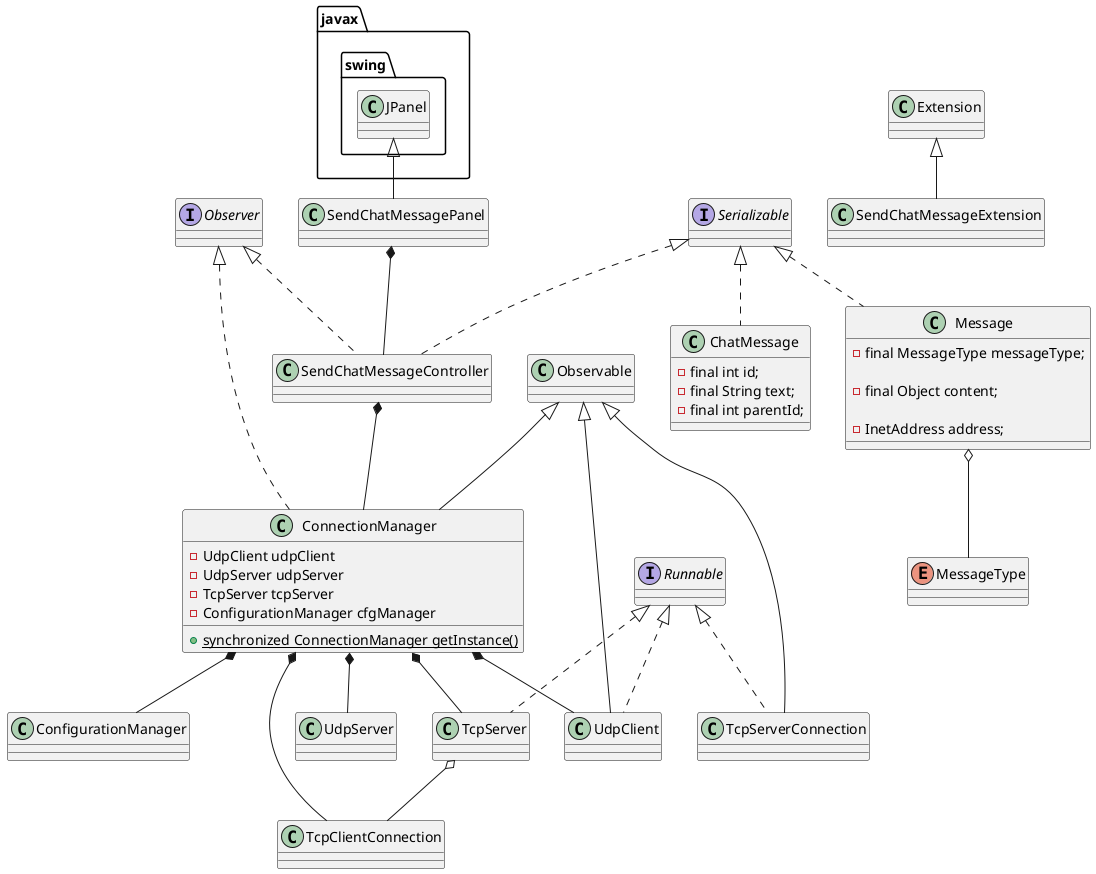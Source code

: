 @startuml doc-files/ipc05_01_classDiagram.png

class ConfigurationManager
class ConnectionManager extends Observable implements Observer

class ConnectionManager{
     -UdpClient udpClient
     -UdpServer udpServer
     -TcpServer tcpServer
     -ConfigurationManager cfgManager

    + {static} synchronized ConnectionManager getInstance()
    
}

enum MessageType
class Message implements Serializable{
    - final MessageType messageType;

    - final Object content;
    
    - InetAddress address;
}


class ChatMessage implements Serializable{
    - final int id;
    - final String text;
    - final int parentId;
}

class TcpServer implements Runnable

class TcpServerConnection extends Observable implements Runnable

class TcpClientConnection

class UdpClient extends Observable implements Runnable

class SendChatMessageController implements Observer, Serializable

class SendChatMessageExtension extends Extension

class SendChatMessagePanel extends javax.swing.JPanel


ConnectionManager *-- TcpServer
ConnectionManager *-- UdpServer
ConnectionManager *-- UdpClient
ConnectionManager *-- TcpClientConnection
ConnectionManager *-- ConfigurationManager

TcpServer o-- TcpClientConnection

SendChatMessageController *-- ConnectionManager
SendChatMessagePanel *-- SendChatMessageController


Message o-- MessageType



@enduml
